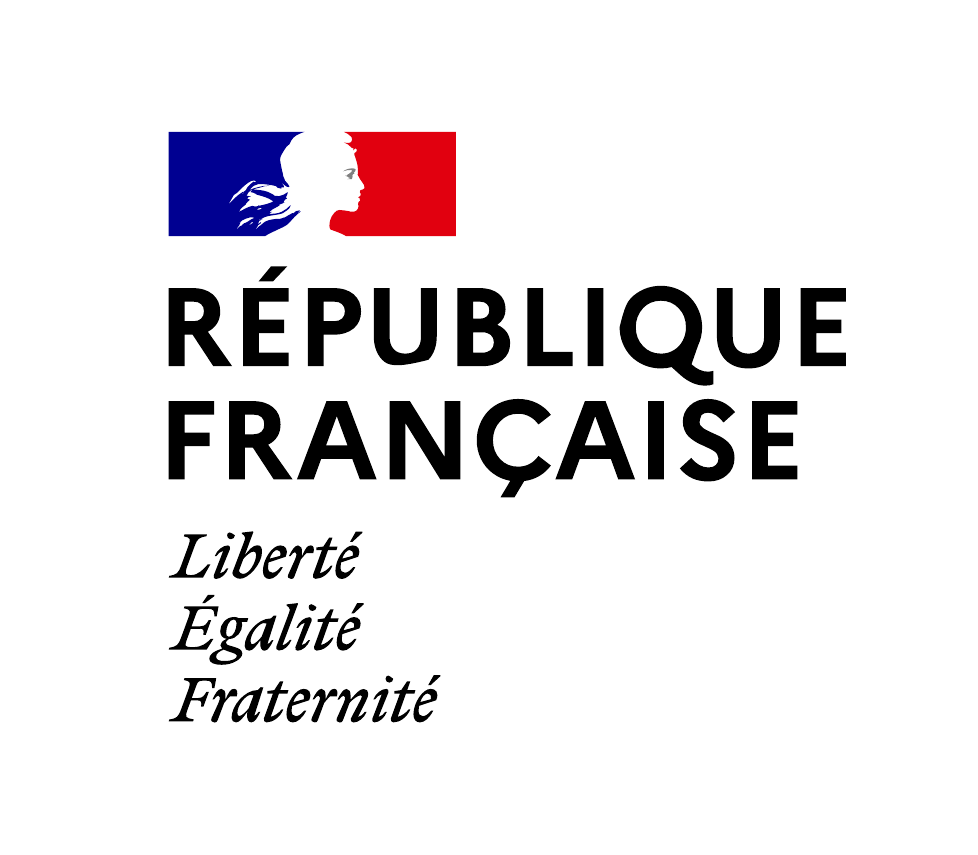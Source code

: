 





\definecolor{c000091}{RGB}{0,0,145}
\definecolor{ce1000f}{RGB}{225,0,15}
\definecolor{grey}{RGB}{128,128,128}


\def \globalscale {1.0}
\begin{tikzpicture}[y=.05cm, x=.05cm, yscale=\globalscale,xscale=\globalscale, every node/.append style={scale=\globalscale}, inner sep=0pt, outer sep=0pt]
  \path[fill=white] (0.0, 0.0) -- (224.896, 0.0) -- (224.896, -202.935) -- (0.0, -202.935) -- cycle;



  \path[fill=c000091] (56.753, -49.847).. controls (57.044, -49.556) and (57.335, -49.265) .. (57.6, -48.948).. controls (58.129, -48.339) and (58.658, -47.784) .. (59.267, -47.255).. controls (59.452, -47.096) and (59.637, -46.937) .. (59.822, -46.831).. controls (59.875, -46.778) and (59.875, -46.672) .. (59.928, -46.62).. controls (59.69, -46.725) and (59.531, -46.911) .. (59.267, -47.017).. controls (59.214, -47.017) and (59.161, -46.964) .. (59.214, -46.911).. controls (59.399, -46.778) and (59.584, -46.646) .. (59.743, -46.514) -- (59.717, -46.514).. controls (59.663, -46.514) and (59.663, -46.461) .. (59.663, -46.408).. controls (59.002, -46.302) and (58.526, -46.752) .. (58.076, -47.149).. controls (57.97, -47.202) and (57.864, -47.096) .. (57.838, -47.096).. controls (57.097, -47.334) and (56.541, -47.995) .. (55.801, -48.286) -- (55.801, -48.181).. controls (55.51, -48.286) and (55.218, -48.472) .. (54.901, -48.525).. controls (54.451, -48.63) and (54.054, -48.578) .. (53.657, -48.578).. controls (53.049, -48.63) and (52.44, -48.763) .. (51.832, -48.895).. controls (51.805, -48.895) and (51.805, -48.895) .. (51.779, -48.922).. controls (51.462, -49.001) and (51.144, -49.133) .. (50.853, -49.292) -- (50.747, -49.398).. controls (50.641, -49.504) and (50.535, -49.636) .. (50.403, -49.689).. controls (50.086, -49.847) and (49.847, -50.112) .. (49.583, -50.35).. controls (49.556, -50.377) and (49.53, -50.377) .. (49.504, -50.377).. controls (49.239, -50.641) and (48.974, -50.906) .. (48.71, -51.144).. controls (48.683, -51.17) and (48.604, -51.17) .. (48.551, -51.17).. controls (48.551, -51.144) and (48.578, -51.144) .. (48.578, -51.117).. controls (48.63, -51.038) and (48.657, -50.985) .. (48.71, -50.906) -- (48.868, -50.668).. controls (48.948, -50.562) and (49.001, -50.456) .. (49.08, -50.377).. controls (49.107, -50.35) and (49.107, -50.324) .. (49.08, -50.324).. controls (49.054, -50.297) and (49.027, -50.297) .. (49.001, -50.297).. controls (49.239, -50.059) and (49.556, -49.847) .. (49.847, -49.662).. controls (49.821, -49.662) and (49.768, -49.636) .. (49.795, -49.609).. controls (49.821, -49.556) and (49.847, -49.53) .. (49.874, -49.477).. controls (49.874, -49.451) and (49.874, -49.451) .. (49.9, -49.424).. controls (49.9, -49.398) and (49.874, -49.398) .. (49.874, -49.371) -- (49.636, -49.53).. controls (49.504, -49.636) and (49.424, -49.847) .. (49.239, -49.847) -- (49.16, -49.847).. controls (49.133, -49.847) and (49.107, -49.847) .. (49.107, -49.821) -- (49.107, -49.795).. controls (49.107, -49.768) and (49.133, -49.768) .. (49.133, -49.742).. controls (49.16, -49.689) and (49.16, -49.662) .. (49.186, -49.662).. controls (49.186, -49.636) and (49.212, -49.609) .. (49.212, -49.609).. controls (49.212, -49.583) and (49.239, -49.583) .. (49.239, -49.556).. controls (49.265, -49.53) and (49.292, -49.477) .. (49.292, -49.451).. controls (49.292, -49.424) and (49.318, -49.424) .. (49.318, -49.398).. controls (49.345, -49.371) and (49.345, -49.345) .. (49.371, -49.318).. controls (49.398, -49.265) and (49.371, -49.239) .. (49.345, -49.239).. controls (49.424, -49.107) and (49.556, -49.027) .. (49.689, -48.948) -- (49.662, -48.948).. controls (49.847, -48.842) and (50.059, -48.736) .. (50.244, -48.63) -- (50.324, -48.551).. controls (50.033, -48.657) and (49.795, -48.789) .. (49.53, -48.948).. controls (49.53, -48.948) and (49.477, -48.974) .. (49.451, -49.001).. controls (49.451, -49.001) and (49.398, -49.027) .. (49.318, -48.948) -- (49.318, -48.922).. controls (49.371, -48.816) and (49.53, -48.763) .. (49.609, -48.683).. controls (49.662, -48.683) and (49.715, -48.683) .. (49.715, -48.736).. controls (51.329, -47.493) and (53.525, -47.784) .. (55.377, -47.149).. controls (55.536, -47.043) and (55.668, -46.937) .. (55.827, -46.858).. controls (56.065, -46.752) and (56.277, -46.514) .. (56.568, -46.355).. controls (56.965, -46.064) and (57.256, -45.694) .. (57.415, -45.217).. controls (57.415, -45.164) and (57.362, -45.111) .. (57.362, -45.111).. controls (56.7, -45.799) and (55.959, -46.355) .. (55.166, -46.752).. controls (54.107, -47.307) and (52.97, -47.202) .. (51.858, -47.36).. controls (51.911, -47.255) and (52.017, -47.255) .. (52.096, -47.255).. controls (52.096, -47.096) and (52.202, -47.043) .. (52.308, -46.964) -- (52.467, -46.964).. controls (52.52, -46.964) and (52.52, -46.858) .. (52.573, -46.858).. controls (52.678, -46.858) and (52.837, -46.805) .. (52.784, -46.805).. controls (52.626, -46.593) and (52.335, -46.964) .. (52.096, -46.805).. controls (52.202, -46.699) and (52.149, -46.567) .. (52.255, -46.514) -- (52.467, -46.514).. controls (52.467, -46.408) and (52.573, -46.302) .. (52.573, -46.302).. controls (53.313, -45.852) and (54.028, -45.508) .. (54.716, -45.111).. controls (54.557, -45.111) and (54.478, -45.27) .. (54.319, -45.164).. controls (54.425, -45.164) and (54.319, -45.006) .. (54.425, -45.006).. controls (54.98, -44.847) and (55.43, -44.556) .. (55.986, -44.344).. controls (55.774, -44.344) and (55.642, -44.503) .. (55.43, -44.344).. controls (55.536, -44.291) and (55.589, -44.185) .. (55.721, -44.185) -- (55.721, -44.027).. controls (55.721, -43.974) and (55.774, -43.974) .. (55.827, -43.974).. controls (55.774, -43.974) and (55.721, -43.921) .. (55.721, -43.921).. controls (55.774, -43.815) and (55.933, -43.868) .. (56.012, -43.762).. controls (55.959, -43.762) and (55.853, -43.762) .. (55.853, -43.709).. controls (56.012, -43.498) and (56.25, -43.471) .. (56.515, -43.418).. controls (56.462, -43.312) and (56.303, -43.418) .. (56.303, -43.312).. controls (56.303, -43.259) and (56.356, -43.259) .. (56.409, -43.259) -- (56.303, -43.259).. controls (56.197, -43.206) and (56.25, -43.101) .. (56.25, -43.048).. controls (56.541, -42.704) and (56.541, -42.254) .. (56.7, -41.857).. controls (56.647, -41.857) and (56.594, -41.857) .. (56.594, -41.804).. controls (56.092, -42.36) and (55.298, -42.545) .. (54.557, -42.757) -- (54.213, -42.757).. controls (53.975, -42.862) and (53.605, -42.862) .. (53.367, -42.704).. controls (53.155, -42.598) and (53.075, -42.466) .. (52.864, -42.307).. controls (52.467, -42.069) and (52.07, -41.857) .. (51.62, -41.698).. controls (50.377, -41.301) and (49.08, -41.09) .. (47.784, -41.143).. controls (48.339, -40.852) and (48.948, -40.825) .. (49.53, -40.64).. controls (50.377, -40.402) and (51.17, -40.084) .. (52.07, -40.137).. controls (51.911, -40.084) and (51.726, -40.137) .. (51.567, -40.137).. controls (50.879, -40.084) and (50.165, -40.296) .. (49.424, -40.428).. controls (48.922, -40.534) and (48.472, -40.719) .. (47.969, -40.825).. controls (47.678, -40.931) and (47.519, -41.222) .. (47.175, -41.169) -- (47.175, -41.01).. controls (47.678, -40.402) and (48.286, -39.82) .. (49.08, -39.767).. controls (49.98, -39.608) and (50.827, -39.767) .. (51.726, -39.873).. controls (52.388, -39.926) and (52.97, -40.084) .. (53.631, -40.217).. controls (53.869, -40.217) and (53.922, -40.614) .. (54.134, -40.666).. controls (54.425, -40.772) and (54.742, -40.666) .. (55.033, -40.878).. controls (55.033, -40.772) and (54.98, -40.666) .. (55.033, -40.587).. controls (55.245, -40.375) and (55.483, -40.64) .. (55.695, -40.534).. controls (56.092, -40.296) and (55.351, -39.846) .. (55.139, -39.476).. controls (55.139, -39.423) and (55.192, -39.37) .. (55.192, -39.37).. controls (55.589, -39.714) and (55.88, -40.111) .. (56.383, -40.375).. controls (56.621, -40.481) and (57.229, -40.614) .. (57.123, -40.322).. controls (56.885, -39.767) and (56.383, -39.317) .. (55.959, -38.814) -- (55.959, -38.603).. controls (55.853, -38.603) and (55.853, -38.55) .. (55.801, -38.497) -- (55.801, -38.285).. controls (55.589, -38.179) and (55.642, -37.994) .. (55.562, -37.835).. controls (55.404, -37.597) and (55.51, -37.227) .. (55.404, -36.936).. controls (55.298, -36.645) and (55.245, -36.38) .. (55.192, -36.089).. controls (55.033, -35.242) and (54.848, -34.502) .. (54.742, -33.681).. controls (54.636, -32.729) and (55.298, -31.988) .. (55.748, -31.142).. controls (56.092, -30.533) and (56.489, -29.951) .. (57.15, -29.554).. controls (57.309, -28.945) and (57.706, -28.443) .. (58.102, -27.966).. controls (58.499, -27.49) and (59.161, -27.173) .. (59.637, -26.961).. controls (60.325, -26.643) and (60.96, -26.458) .. (60.96, -26.458) -- (26.458, -26.458) -- (26.458, -52.917) -- (50.985, -52.917).. controls (51.938, -52.229) and (52.89, -51.911) .. (54.213, -51.25).. controls (54.848, -50.985) and (56.277, -50.324) .. (56.753, -49.847)(49.08, -46.249).. controls (48.974, -46.249) and (48.789, -46.302) .. (48.842, -46.196).. controls (48.895, -45.958) and (49.239, -45.958) .. (49.451, -45.852).. controls (49.556, -45.799) and (49.689, -45.694) .. (49.795, -45.746).. controls (49.9, -45.905) and (50.033, -45.852) .. (50.139, -45.958).. controls (49.821, -46.249) and (49.424, -46.117) .. (49.08, -46.249)(41.407, -45.164).. controls (42.016, -44.212) and (42.492, -43.418) .. (42.968, -42.519).. controls (43.63, -42.175) and (44.159, -41.672) .. (44.662, -41.116).. controls (45.508, -40.217) and (46.408, -39.423) .. (47.466, -38.92).. controls (47.863, -38.761) and (48.366, -38.814) .. (48.763, -38.973).. controls (48.604, -39.185) and (48.366, -39.132) .. (48.154, -39.264).. controls (48.101, -39.264) and (48.048, -39.264) .. (47.995, -39.211).. controls (48.048, -39.158) and (48.048, -39.105) .. (48.048, -39.053).. controls (47.546, -39.608) and (46.858, -39.846) .. (46.461, -40.508).. controls (46.17, -41.01) and (45.958, -41.645) .. (45.323, -41.804).. controls (45.111, -41.857) and (45.376, -41.645) .. (45.27, -41.698).. controls (43.709, -42.651) and (42.624, -43.815) .. (41.407, -45.164)(45.561, -41.857).. controls (45.508, -41.963) and (45.455, -41.963) .. (45.403, -42.069).. controls (45.35, -42.175) and (45.297, -42.227) .. (45.191, -42.28).. controls (45.138, -42.28) and (45.085, -42.28) .. (45.085, -42.227).. controls (45.138, -42.016) and (45.297, -41.831) .. (45.482, -41.778).. controls (45.561, -41.751) and (45.561, -41.804) .. (45.561, -41.857)(47.89, -49.345).. controls (47.863, -49.398) and (47.81, -49.451) .. (47.757, -49.504).. controls (47.81, -49.504) and (47.863, -49.556) .. (47.81, -49.583).. controls (47.704, -49.689) and (47.572, -49.795) .. (47.44, -49.847) -- (47.36, -49.847).. controls (47.307, -49.9) and (47.228, -49.953) .. (47.175, -50.033).. controls (47.122, -50.086) and (46.831, -50.059) .. (46.911, -49.98).. controls (47.043, -49.874) and (47.149, -49.742) .. (47.281, -49.636).. controls (47.36, -49.583) and (47.44, -49.504) .. (47.493, -49.424).. controls (47.519, -49.371) and (47.546, -49.345) .. (47.599, -49.318).. controls (47.678, -49.265) and (47.943, -49.239) .. (47.89, -49.345)(46.99, -48.948).. controls (46.778, -49.08) and (46.593, -49.212) .. (46.408, -49.345).. controls (46.196, -49.477) and (45.958, -49.556) .. (45.746, -49.662).. controls (45.72, -49.636) and (45.694, -49.636) .. (45.667, -49.636).. controls (45.482, -49.742) and (45.323, -49.874) .. (45.164, -50.033) -- (45.085, -50.112) -- (45.006, -50.191) -- (44.9, -50.297).. controls (44.873, -50.324) and (44.873, -50.35) .. (44.82, -50.377).. controls (44.794, -50.403) and (44.715, -50.403) .. (44.715, -50.35).. controls (44.688, -50.377) and (44.662, -50.377) .. (44.635, -50.403).. controls (44.609, -50.43) and (44.582, -50.43) .. (44.556, -50.456) -- (44.503, -50.456).. controls (44.45, -50.509) and (44.371, -50.562) .. (44.318, -50.615).. controls (44.212, -50.721) and (44.106, -50.8) .. (44.027, -50.932) -- (44.027, -50.959) -- (44.0, -50.985).. controls (43.974, -51.038) and (43.947, -51.038) .. (43.947, -51.065).. controls (43.947, -51.065) and (43.921, -51.091) .. (43.894, -51.091) -- (43.868, -51.065).. controls (43.815, -51.012) and (43.815, -50.985) .. (43.788, -50.959) -- (43.788, -50.932).. controls (43.842, -50.879) and (43.894, -50.827) .. (43.947, -50.747).. controls (43.974, -50.721) and (43.974, -50.694) .. (44.0, -50.694).. controls (44.027, -50.668) and (44.053, -50.615) .. (44.08, -50.588).. controls (44.08, -50.562) and (44.106, -50.562) .. (44.106, -50.535).. controls (44.159, -50.456) and (44.212, -50.403) .. (44.265, -50.324) -- (44.291, -50.297).. controls (44.318, -50.271) and (44.344, -50.218) .. (44.371, -50.191) -- (44.423, -50.059).. controls (44.45, -50.006) and (44.45, -49.98) .. (44.477, -49.953) -- (44.477, -49.927).. controls (44.477, -49.9) and (44.477, -49.9) .. (44.503, -49.874).. controls (44.503, -49.847) and (44.503, -49.821) .. (44.529, -49.795) -- (44.529, -49.768).. controls (44.582, -49.662) and (44.662, -49.583) .. (44.741, -49.504) -- (44.715, -49.504).. controls (44.635, -49.556) and (44.582, -49.609) .. (44.529, -49.662).. controls (44.477, -49.715) and (44.371, -49.636) .. (44.45, -49.583).. controls (44.503, -49.556) and (44.529, -49.504) .. (44.556, -49.477).. controls (44.635, -49.398) and (44.715, -49.292) .. (44.82, -49.212).. controls (44.873, -49.16) and (44.926, -49.133) .. (44.979, -49.107) -- (45.006, -49.08).. controls (45.032, -49.027) and (45.085, -49.001) .. (45.111, -48.948).. controls (45.588, -48.498) and (46.408, -48.498) .. (47.017, -48.207).. controls (47.255, -48.101) and (47.572, -48.26) .. (47.81, -48.207).. controls (47.969, -48.207) and (48.101, -48.207) .. (48.26, -48.313).. controls (47.81, -48.392) and (47.413, -48.683) .. (46.99, -48.948)(48.022, -45.455).. controls (47.969, -45.403) and (48.181, -45.455) .. (48.233, -45.35) -- (47.837, -45.35).. controls (47.784, -45.35) and (47.784, -45.297) .. (47.784, -45.244).. controls (47.546, -45.297) and (47.228, -45.403) .. (46.99, -45.455).. controls (46.646, -45.561) and (46.328, -45.799) .. (45.932, -45.905).. controls (45.376, -46.117) and (44.926, -46.567) .. (44.344, -46.752).. controls (44.291, -46.752) and (44.291, -46.699) .. (44.291, -46.646).. controls (44.344, -46.487) and (44.529, -46.434) .. (44.635, -46.302).. controls (44.635, -46.249) and (44.635, -46.196) .. (44.582, -46.196).. controls (44.979, -45.641) and (45.535, -45.35) .. (46.038, -44.9) -- (46.038, -44.741).. controls (46.196, -44.529) and (46.434, -44.45) .. (46.54, -44.185).. controls (46.593, -44.027) and (46.805, -43.842) .. (47.043, -43.736).. controls (46.99, -43.683) and (46.884, -43.683) .. (46.884, -43.577).. controls (46.672, -43.577) and (46.487, -43.683) .. (46.276, -43.524).. controls (46.382, -43.445) and (46.487, -43.392) .. (46.593, -43.339).. controls (46.54, -43.339) and (46.514, -43.312) .. (46.487, -43.259).. controls (46.434, -43.154) and (46.593, -43.048) .. (46.725, -43.021).. controls (46.937, -42.968) and (47.175, -42.968) .. (47.334, -42.81).. controls (46.99, -42.757) and (46.593, -42.915) .. (46.223, -42.704).. controls (46.461, -42.042) and (46.884, -41.513) .. (47.466, -41.196).. controls (47.519, -41.196) and (47.625, -41.196) .. (47.625, -41.248).. controls (47.625, -41.487) and (47.466, -41.698) .. (47.228, -41.751).. controls (47.625, -41.857) and (48.022, -41.857) .. (48.419, -42.042).. controls (48.366, -42.148) and (48.26, -42.095) .. (48.207, -42.095).. controls (48.445, -42.254) and (48.763, -42.148) .. (49.001, -42.333).. controls (48.842, -42.492) and (48.71, -42.333) .. (48.551, -42.333).. controls (50.112, -42.783) and (51.752, -43.127) .. (53.049, -44.133).. controls (51.938, -44.688) and (50.8, -44.926) .. (49.609, -45.191).. controls (49.451, -45.191) and (49.371, -45.191) .. (49.212, -45.138).. controls (49.212, -45.191) and (49.212, -45.297) .. (49.16, -45.297).. controls (48.948, -45.297) and (48.816, -45.297) .. (48.657, -45.403).. controls (48.472, -45.561) and (48.181, -45.614) .. (48.022, -45.455);



  \path[fill=ce1000f] (99.351, -26.458) -- (70.935, -26.458).. controls (71.438, -26.723) and (71.728, -26.882) .. (71.914, -26.961).. controls (72.284, -27.146) and (72.628, -27.384) .. (72.866, -27.755).. controls (72.972, -27.913) and (73.104, -28.205) .. (73.025, -28.416).. controls (72.919, -28.654) and (72.866, -29.078) .. (72.628, -29.157).. controls (72.337, -29.316) and (71.94, -29.316) .. (71.57, -29.263).. controls (71.358, -29.263) and (71.173, -29.21) .. (70.961, -29.157).. controls (71.702, -29.448) and (72.416, -29.819) .. (72.919, -30.506).. controls (72.972, -30.612) and (73.157, -30.665) .. (73.369, -30.665).. controls (73.422, -30.665) and (73.422, -30.771) .. (73.422, -30.824).. controls (73.316, -30.93) and (73.21, -30.983) .. (73.263, -31.115) -- (73.422, -31.115).. controls (73.66, -31.009) and (73.633, -30.506) .. (73.978, -30.665).. controls (74.216, -30.824) and (74.322, -31.168) .. (74.189, -31.406).. controls (73.978, -31.618) and (73.792, -31.75) .. (73.581, -31.909).. controls (73.528, -32.015) and (73.528, -32.147) .. (73.581, -32.253).. controls (73.739, -32.464) and (73.792, -32.65) .. (73.819, -32.861).. controls (73.978, -33.205) and (74.03, -33.602) .. (74.163, -33.972).. controls (74.374, -34.713) and (74.56, -35.481) .. (74.507, -36.221).. controls (74.507, -36.618) and (74.295, -36.962) .. (74.454, -37.359).. controls (74.56, -37.756) and (74.798, -38.047) .. (75.009, -38.417).. controls (75.221, -38.709) and (75.406, -38.92) .. (75.565, -39.211).. controls (75.856, -39.714) and (76.412, -40.217) .. (76.174, -40.799).. controls (76.015, -41.143) and (75.486, -41.09) .. (75.115, -41.301).. controls (74.824, -41.54) and (75.062, -41.963) .. (75.221, -42.201).. controls (75.459, -42.651) and (74.93, -42.942) .. (74.56, -43.074).. controls (74.665, -43.233) and (74.851, -43.18) .. (74.903, -43.286).. controls (74.957, -43.524) and (75.195, -43.683) .. (75.062, -43.947).. controls (74.851, -44.238) and (74.269, -44.397) .. (74.56, -44.847).. controls (74.771, -45.191) and (74.639, -45.588) .. (74.507, -45.958).. controls (74.348, -46.355) and (74.004, -46.62) .. (73.607, -46.699).. controls (73.316, -46.805) and (72.946, -46.805) .. (72.655, -46.752).. controls (72.549, -46.699) and (72.443, -46.646) .. (72.364, -46.646).. controls (71.517, -46.54) and (70.67, -46.302) .. (69.823, -46.302).. controls (69.585, -46.355) and (69.321, -46.408) .. (69.136, -46.487).. controls (68.924, -46.646) and (68.712, -46.831) .. (68.527, -47.017).. controls (68.501, -47.069) and (68.448, -47.096) .. (68.421, -47.149).. controls (68.395, -47.175) and (68.368, -47.202) .. (68.368, -47.228) -- (68.315, -47.281).. controls (68.157, -47.466) and (68.051, -47.651) .. (67.918, -47.863).. controls (67.918, -47.89) and (67.892, -47.89) .. (67.892, -47.89).. controls (67.892, -47.916) and (67.866, -47.943) .. (67.839, -47.969).. controls (67.68, -48.26) and (67.548, -48.578) .. (67.469, -48.895).. controls (67.125, -50.033) and (67.284, -51.012) .. (67.522, -51.25).. controls (67.575, -51.303) and (69.162, -51.805) .. (70.273, -52.308).. controls (70.802, -52.546) and (71.147, -52.705) .. (71.464, -52.917) -- (99.377, -52.917) -- (99.377, -26.458) -- cycle;



  \path[fill=grey] (72.628, -36.142).. controls (72.84, -36.195) and (73.131, -36.195) .. (73.131, -36.301).. controls (73.025, -36.698) and (72.443, -36.803) .. (72.125, -37.2) -- (71.967, -37.2).. controls (71.808, -37.306) and (71.861, -37.544) .. (71.728, -37.544).. controls (71.57, -37.492) and (71.438, -37.544) .. (71.279, -37.597).. controls (71.49, -37.809) and (71.728, -37.941) .. (72.02, -37.888).. controls (72.073, -37.888) and (72.178, -37.994) .. (72.178, -38.1).. controls (72.178, -38.1) and (72.231, -38.1) .. (72.284, -38.047).. controls (72.337, -38.047) and (72.39, -38.047) .. (72.39, -38.1) -- (72.39, -38.312).. controls (72.231, -38.523) and (71.993, -38.417) .. (71.781, -38.47).. controls (72.178, -38.576) and (72.575, -38.576) .. (72.946, -38.47).. controls (73.237, -38.365) and (72.946, -37.862) .. (73.157, -37.624).. controls (73.052, -37.624) and (73.157, -37.465) .. (73.052, -37.465).. controls (73.157, -37.359) and (73.263, -37.227) .. (73.343, -37.174).. controls (73.448, -37.174) and (73.581, -37.121) .. (73.633, -37.015).. controls (73.633, -36.909) and (73.422, -36.856) .. (73.475, -36.777).. controls (73.766, -36.565) and (74.03, -36.274) .. (73.925, -35.983).. controls (73.872, -35.825) and (73.475, -35.825) .. (73.237, -35.719).. controls (72.152, -35.772) and (71.887, -35.93) .. (71.649, -35.983).. controls (71.305, -36.089) and (70.988, -36.274) .. (70.697, -36.486).. controls (71.041, -36.327) and (71.385, -36.274) .. (71.781, -36.195).. controls (72.073, -36.142) and (72.311, -36.089) .. (72.628, -36.142);



  \path[fill] (26.458, -85.99) -- (26.458, -66.146) -- (32.491, -66.146) .. controls (34.678, -66.146) and (36.389, -66.675) .. (37.624, -67.733) .. controls (38.876, -68.792) and (39.511, -70.238) .. (39.529, -72.073) .. controls (39.529, -73.254) and (39.255, -74.277) .. (38.709, -75.142) .. controls (38.162, -76.024) and (37.386, -76.712) .. (36.38, -77.205) -- (42.572, -85.99) -- (37.782, -85.99) -- (32.517, -77.973) -- (30.48, -77.973) -- (30.48, -85.99) -- cycle(30.48, -74.56) -- (32.729, -74.56) .. controls (33.576, -74.56) and (34.228, -74.339) .. (34.687, -73.898) .. controls (35.163, -73.457) and (35.401, -72.831) .. (35.401, -72.02) .. controls (35.401, -71.261) and (35.163, -70.661) .. (34.687, -70.22) .. controls (34.211, -69.779) and (33.558, -69.568) .. (32.729, -69.585) -- (30.48, -69.585) -- cycle(45.376, -85.99) -- (45.376, -66.146) -- (56.885, -66.146) -- (56.885, -69.585) -- (49.371, -69.585) -- (49.371, -74.163) -- (55.748, -74.163) -- (55.748, -77.602) -- (49.371, -77.602) -- (49.371, -82.55) -- (56.885, -82.55) -- (56.885, -85.99) -- cycle(49.265, -64.453) -- (52.44, -60.616) -- (56.568, -60.616) -- (52.917, -64.453) -- cycle(61.78, -85.99) -- (61.78, -66.146) -- (68.315, -66.146) .. controls (70.485, -66.146) and (72.187, -66.675) .. (73.422, -67.733) .. controls (74.674, -68.792) and (75.3, -70.238) .. (75.3, -72.073) .. controls (75.3, -73.907) and (74.674, -75.344) .. (73.422, -76.385) .. controls (72.169, -77.444) and (70.467, -77.973) .. (68.315, -77.973) -- (65.802, -77.973) -- (65.802, -85.99) -- cycle(65.802, -74.56) -- (68.474, -74.56) .. controls (69.338, -74.56) and (70.009, -74.33) .. (70.485, -73.872) .. controls (70.961, -73.431) and (71.199, -72.813) .. (71.199, -72.02) .. controls (71.199, -71.261) and (70.952, -70.661) .. (70.459, -70.22) .. controls (69.982, -69.779) and (69.321, -69.568) .. (68.474, -69.585) -- (65.802, -69.585) -- cycle(78.528, -78.237) -- (78.528, -66.146) -- (82.55, -66.146) -- (82.55, -78.555) .. controls (82.55, -79.878) and (82.903, -80.918) .. (83.608, -81.677) .. controls (84.314, -82.418) and (85.293, -82.788) .. (86.545, -82.788) .. controls (87.78, -82.788) and (88.75, -82.418) .. (89.456, -81.677) .. controls (90.161, -80.936) and (90.514, -79.895) .. (90.514, -78.555) -- (90.514, -66.146) -- (94.536, -66.146) -- (94.536, -78.237) .. controls (94.536, -80.848) and (93.821, -82.885) .. (92.392, -84.349) .. controls (84.049, -86.545) and (82.1, -85.813) .. (80.671, -84.349) .. controls (79.243, -82.868) and (78.528, -80.83) .. (78.528, -78.237) -- cycle(99.774, -85.99) -- (99.774, -66.146) -- (105.383, -66.146) .. controls (107.447, -66.146) and (109.061, -66.622) .. (110.225, -67.575) .. controls (111.407, -68.527) and (111.998, -69.85) .. (111.998, -71.543) .. controls (111.998, -73.184) and (111.301, -74.489) .. (109.908, -75.459) .. controls (110.949, -75.935) and (111.751, -76.57) .. (112.316, -77.364) .. controls (112.88, -78.176) and (113.162, -79.102) .. (113.162, -80.142) .. controls (113.162, -81.959) and (112.501, -83.388) .. (111.178, -84.428) .. controls (109.873, -85.469) and (108.082, -85.99) .. (105.807, -85.99) -- cycle(103.77, -82.55) -- (106.045, -82.55) .. controls (106.98, -82.55) and (107.712, -82.321) .. (108.241, -81.862) .. controls (108.77, -81.386) and (109.035, -80.742) .. (109.035, -79.931) .. controls (109.035, -79.119) and (108.77, -78.484) .. (108.241, -78.026) .. controls (107.712, -77.585) and (106.98, -77.364) .. (106.045, -77.364) -- (103.77, -77.364) -- cycle(103.77, -73.925) -- (105.463, -73.925) .. controls (106.221, -73.925) and (106.812, -73.731) .. (107.236, -73.343) .. controls (107.659, -72.972) and (107.871, -72.434) .. (107.871, -71.728) .. controls (107.871, -71.058) and (107.659, -70.538) .. (107.236, -70.168) .. controls (106.83, -69.779) and (106.239, -69.585) .. (105.463, -69.585) -- (103.77, -69.585) -- cycle(117.528, -85.99) -- (117.528, -66.146) -- (121.523, -66.146) -- (121.523, -82.338) -- (129.037, -82.338) -- (129.037, -85.99) -- cycle(132.847, -85.99) -- (132.847, -66.146) -- (136.843, -66.146) -- (136.843, -85.99) -- cycle(141.737, -80.116) .. controls (141.226, -78.828) and (140.97, -77.479) .. (140.97, -76.068) .. controls (142.249, -70.758) and (142.954, -69.638) .. (143.854, -68.686) .. controls (144.771, -67.733) and (145.882, -66.975) .. (147.188, -66.41) .. controls (148.511, -65.846) and (149.931, -65.564) .. (151.447, -65.564) .. controls (152.964, -65.564) and (154.384, -65.846) .. (155.707, -66.41) .. controls (157.03, -66.975) and (158.142, -67.733) .. (159.041, -68.686) .. controls (159.941, -69.638) and (160.646, -70.758) .. (161.158, -72.046) .. controls (161.669, -73.316) and (161.925, -74.657) .. (161.925, -76.068) .. controls (161.925, -77.726) and (161.581, -79.278) .. (160.893, -80.724) -- (159.226, -85.487) .. controls (160.62, -86.757) and (161.996, -87.383) .. (163.354, -87.365) .. controls (163.918, -87.365) and (164.394, -87.295) .. (164.782, -87.154) -- (164.782, -90.567) .. controls (164.165, -90.814) and (163.468, -90.928) .. (162.692, -90.911) .. controls (160.558, -90.911) and (158.503, -90.046) .. (156.528, -88.318) -- (154.173, -86.201) .. controls (153.308, -86.431) and (152.4, -86.545) .. (151.447, -86.545) .. controls (149.931, -86.545) and (148.511, -86.263) .. (147.188, -85.698) .. controls (145.882, -85.134) and (144.771, -84.384) .. (143.854, -83.45) .. controls (142.954, -82.497) and (142.249, -81.386) .. (141.737, -80.116) -- cycle(146.897, -71.279) .. controls (145.697, -72.566) and (145.089, -74.163) .. (145.071, -76.068) .. controls (145.071, -77.973) and (145.68, -79.569) .. (146.897, -80.857) .. controls (148.096, -82.144) and (149.622, -82.788) .. (151.474, -82.788) .. controls (152.691, -82.788) and (153.776, -82.497) .. (154.728, -81.915) .. controls (155.698, -81.333) and (156.457, -80.522) .. (157.004, -79.481) .. controls (157.551, -78.458) and (157.824, -77.32) .. (157.824, -76.068) .. controls (157.824, -74.163) and (157.215, -72.566) .. (155.998, -71.279) .. controls (154.799, -69.991) and (153.282, -69.347) .. (151.447, -69.347) .. controls (149.595, -69.347) and (148.07, -69.991) .. (146.87, -71.279) -- cycle(165.682, -78.237) -- (165.682, -66.146) -- (169.704, -66.146) -- (169.704, -78.555) .. controls (169.704, -79.878) and (170.056, -80.918) .. (170.762, -81.677) .. controls (171.468, -82.418) and (172.447, -82.788) .. (173.699, -82.788) .. controls (174.934, -82.788) and (175.904, -82.418) .. (176.609, -81.677) .. controls (177.315, -80.936) and (177.668, -79.895) .. (177.668, -78.555) -- (177.668, -66.146) -- (181.689, -66.146) -- (181.689, -78.237) .. controls (181.689, -80.848) and (180.975, -82.885) .. (179.546, -84.349) .. controls (178.118, -85.831) and (176.16, -86.563) .. (173.673, -86.545) .. controls (171.203, -86.545) and (169.254, -85.813) .. (167.825, -84.349) .. controls (166.397, -82.868) and (165.682, -80.83) .. (165.682, -78.237) -- cycle(186.928, -85.99) -- (186.928, -66.146) -- (198.438, -66.146) -- (198.438, -69.585) -- (190.923, -69.585) -- (190.923, -74.163) -- (197.3, -74.163) -- (197.3, -77.602) -- (190.923, -77.602) -- (190.923, -82.55) -- (198.438, -82.55) -- (198.438, -85.99) -- cycle(26.458, -114.697) -- (26.458, -94.853) -- (37.968, -94.853) -- (37.968, -98.293) -- (30.48, -98.293) -- (30.48, -102.87) -- (36.856, -102.87) -- (36.856, -106.31) -- (30.48, -106.31) -- (30.48, -114.697) -- cycle(41.778, -114.697) -- (41.778, -94.853) -- (47.81, -94.853) .. controls (49.98, -94.853) and (51.7, -95.382) .. (52.97, -96.441) .. controls (54.222, -97.499) and (54.848, -98.945) .. (54.848, -100.78) .. controls (54.848, -101.962) and (54.575, -102.993) .. (54.028, -103.875) .. controls (53.481, -104.757) and (52.705, -105.436) .. (51.7, -105.913) -- (57.891, -114.697) -- (53.102, -114.697) -- (47.837, -106.68) -- (45.799, -106.68) -- (45.799, -114.697) -- cycle(45.799, -103.267) -- (48.048, -103.267) .. controls (48.895, -103.267) and (49.556, -103.046) .. (50.033, -102.605) .. controls (50.509, -102.164) and (50.738, -101.538) .. (50.721, -100.727) .. controls (50.721, -99.968) and (50.491, -99.369) .. (50.033, -98.928) .. controls (49.574, -98.487) and (48.913, -98.275) .. (48.048, -98.293) -- (45.799, -98.293) -- cycle(59.029, -114.697) -- (66.516, -94.853) -- (71.755, -94.853) -- (79.243, -114.697) -- (74.983, -114.697) -- (73.078, -109.537) -- (65.167, -109.537) -- (63.288, -114.697) -- cycle(66.41, -106.098) -- (71.861, -106.098) -- (69.136, -98.663) -- cycle(82.576, -114.697) -- (82.576, -94.853) -- (87.709, -94.853) -- (96.546, -109.061) -- (96.546, -94.853) -- (100.542, -94.853) -- (100.542, -114.697) -- (95.409, -114.697) -- (86.572, -100.436) -- (86.572, -114.697) -- cycle(104.696, -104.775) .. controls (104.696, -103.364) and (104.951, -102.023) .. (105.463, -100.753) .. controls (105.974, -99.466) and (106.68, -98.346) .. (107.58, -97.393) .. controls (108.497, -96.441) and (109.608, -95.691) .. (110.913, -95.144) .. controls (112.236, -94.58) and (113.665, -94.297) .. (115.2, -94.297) .. controls (116.946, -94.297) and (118.533, -94.65) .. (119.962, -95.356) .. controls (121.409, -96.079) and (122.59, -97.067) .. (123.507, -98.319) -- (120.359, -100.78) .. controls (119.777, -99.951) and (119.045, -99.289) .. (118.163, -98.795) .. controls (117.281, -98.302) and (116.293, -98.055) .. (115.2, -98.055) .. controls (113.347, -98.055) and (111.822, -98.698) .. (110.622, -99.986) .. controls (109.423, -101.274) and (108.814, -102.87) .. (108.797, -104.775) .. controls (108.797, -106.68) and (109.405, -108.285) .. (110.622, -109.59) .. controls (111.822, -110.878) and (113.347, -111.513) .. (115.2, -111.495) .. controls (116.293, -111.495) and (117.281, -111.257) .. (118.163, -110.781) .. controls (119.045, -110.287) and (119.777, -109.617) .. (120.359, -108.77) -- (123.507, -111.204) .. controls (122.731, -112.28) and (121.761, -113.162) .. (120.597, -113.85) .. controls (119.433, -114.538) and (118.145, -114.97) .. (116.734, -115.147) -- (114.273, -119.274) -- (110.728, -119.274) -- (113.215, -115.094) .. controls (111.54, -114.794) and (110.049, -114.15) .. (108.744, -113.162) .. controls (107.439, -112.174) and (106.433, -110.949) .. (105.728, -109.485) .. controls (105.022, -108.021) and (104.678, -106.451) .. (104.696, -104.775) -- cycle(124.672, -114.697) -- (132.159, -94.853) -- (137.398, -94.853) -- (144.886, -114.697) -- (140.626, -114.697) -- (138.748, -109.537) -- (130.837, -109.537) -- (128.931, -114.697) -- cycle(132.08, -106.098) -- (137.504, -106.098) -- (134.779, -98.663) -- cycle(148.22, -114.697) -- (148.22, -94.853) -- (152.241, -94.853) -- (152.241, -114.697) -- cycle(156.263, -111.945) -- (159.173, -109.273) .. controls (159.773, -110.049) and (160.443, -110.649) .. (161.184, -111.072) .. controls (161.943, -111.495) and (162.728, -111.707) .. (163.539, -111.707) .. controls (164.333, -111.707) and (164.95, -111.504) .. (165.391, -111.099) .. controls (165.85, -110.693) and (166.079, -110.128) .. (166.079, -109.405) .. controls (166.079, -108.982) and (165.956, -108.594) .. (165.708, -108.241) .. controls (165.444, -107.888) and (165.1, -107.597) .. (164.677, -107.368) .. controls (164.253, -107.121) and (163.768, -106.874) .. (163.221, -106.627) .. controls (162.675, -106.362) and (162.119, -106.107) .. (161.555, -105.86) .. controls (160.99, -105.613) and (160.443, -105.313) .. (159.914, -104.96) .. controls (159.367, -104.607) and (158.882, -104.219) .. (158.459, -103.796) .. controls (158.036, -103.373) and (157.692, -102.835) .. (157.427, -102.182) .. controls (157.162, -101.529) and (157.03, -100.815) .. (157.03, -100.039) .. controls (157.03, -98.434) and (157.63, -97.076) .. (158.829, -95.964) .. controls (160.029, -94.853) and (161.546, -94.297) .. (163.38, -94.297) .. controls (166.132, -94.297) and (168.434, -95.409) .. (170.286, -97.631) -- (167.349, -100.277) .. controls (166.079, -98.619) and (164.765, -97.79) .. (163.407, -97.79) .. controls (162.736, -97.79) and (162.181, -97.993) .. (161.74, -98.398) .. controls (161.105, -100.251) and (161.211, -100.595) .. (161.422, -100.912) .. controls (161.634, -101.212) and (161.907, -101.485) .. (162.243, -101.732) .. controls (162.595, -101.962) and (163.001, -102.191) .. (163.46, -102.42) -- (164.862, -103.082) .. controls (165.373, -103.311) and (165.876, -103.54) .. (166.37, -103.77) .. controls (166.881, -104.016) and (167.358, -104.316) .. (167.799, -104.669) .. controls (168.257, -105.004) and (168.663, -105.392) .. (169.016, -105.833) .. controls (169.369, -106.257) and (169.642, -106.759) .. (169.836, -107.341) .. controls (170.048, -107.941) and (170.154, -108.603) .. (170.154, -109.326) .. controls (170.118, -111.125) and (169.474, -112.563) .. (168.222, -113.638) .. controls (166.987, -114.715) and (165.444, -115.252) .. (163.592, -115.252) .. controls (161.969, -115.252) and (160.567, -114.979) .. (159.385, -114.432) .. controls (158.203, -113.868) and (157.162, -113.039) .. (156.263, -111.945) -- cycle(174.625, -114.697) -- (174.625, -94.853) -- (186.134, -94.853) -- (186.134, -98.293) -- (178.647, -98.293) -- (178.647, -102.87) -- (185.023, -102.87) -- (185.023, -106.31) -- (178.647, -106.31) -- (178.647, -111.257) -- (186.134, -111.257) -- (186.134, -114.697) -- cycle;



  \path[fill] (92.181, -169.095).. controls (92.763, -169.095) and (93.266, -169.545) .. (93.001, -170.577) -- (90.329, -171.291).. controls (90.752, -170.021) and (91.546, -169.095) .. (92.181, -169.095)(93.662, -173.434) -- (93.133, -173.434).. controls (92.472, -174.228) and (91.731, -174.863) .. (91.017, -174.863).. controls (90.276, -174.863) and (89.905, -174.413) .. (89.905, -173.434).. controls (89.905, -173.037) and (89.958, -172.614) .. (90.038, -172.244) -- (94.377, -170.815).. controls (95.224, -168.804) and (94.192, -167.931) .. (93.001, -167.931).. controls (90.937, -167.931) and (88.609, -171.529) .. (88.609, -174.36).. controls (88.609, -175.71) and (89.244, -176.451) .. (90.249, -176.451).. controls (91.44, -176.451) and (92.657, -175.313) .. (93.662, -173.434)(92.975, -166.978) -- (95.435, -164.73) -- (95.435, -164.412) -- (93.795, -164.412) -- (92.34, -167.005) -- (92.975, -167.005) -- cycle(83.741, -169.148) -- (85.169, -169.148) -- (82.894, -175.392).. controls (82.682, -175.922) and (82.973, -176.451) .. (83.529, -176.451).. controls (85.143, -176.451) and (87.074, -175.075) .. (87.815, -173.117) -- (87.418, -173.117).. controls (86.836, -173.937) and (85.566, -174.837) .. (84.614, -175.022) -- (86.704, -169.148) -- (88.847, -169.148) -- (89.112, -168.249) -- (87.022, -168.249) -- (87.815, -166.0) -- (86.995, -166.0) -- (85.513, -168.249) -- (83.741, -168.487) -- cycle(82.259, -168.831).. controls (82.444, -168.249) and (82.047, -167.931) .. (81.756, -167.931).. controls (80.513, -167.931) and (79.005, -169.069) .. (78.422, -170.63) -- (78.819, -170.63).. controls (79.216, -170.048) and (79.904, -169.413) .. (80.566, -169.307) -- (78.158, -175.551).. controls (77.946, -176.133) and (78.37, -176.451) .. (78.687, -176.451).. controls (79.878, -176.451) and (81.28, -175.313) .. (81.862, -173.752) -- (81.465, -173.752).. controls (81.068, -174.334) and (80.38, -174.969) .. (79.719, -175.075) -- cycle(82.497, -166.344).. controls (83.026, -166.344) and (83.476, -165.894) .. (83.476, -165.365).. controls (82.233, -164.386) and (81.994, -164.492) .. (81.809, -164.677).. controls (81.624, -164.862) and (81.518, -165.1) .. (81.518, -165.365).. controls (81.518, -165.92) and (81.942, -166.344) .. (82.497, -166.344)(70.882, -169.677).. controls (71.252, -169.677) and (71.464, -170.259) .. (70.882, -171.556) -- (69.189, -175.313).. controls (68.871, -176.027) and (69.215, -176.477) .. (69.903, -176.477).. controls (70.326, -176.477) and (70.511, -176.371) .. (70.697, -175.922) -- (72.364, -171.529).. controls (73.131, -170.577) and (74.56, -169.571) .. (75.195, -169.571).. controls (75.644, -169.571) and (75.591, -169.942) .. (75.3, -170.524) -- (72.734, -175.419).. controls (72.496, -175.895) and (72.813, -176.477) .. (73.369, -176.477).. controls (74.612, -176.477) and (76.121, -175.339) .. (76.703, -173.778) -- (76.253, -173.778).. controls (75.856, -174.36) and (75.168, -174.995) .. (74.507, -175.101) -- (76.703, -170.656).. controls (76.994, -170.101) and (77.126, -169.571) .. (77.126, -169.148).. controls (77.126, -168.434) and (76.729, -167.958) .. (75.962, -167.958).. controls (74.877, -167.958) and (73.951, -169.175) .. (72.628, -170.683) -- (72.628, -169.518).. controls (72.628, -168.698) and (72.364, -167.958) .. (71.623, -167.958).. controls (70.75, -167.958) and (69.956, -169.333) .. (69.321, -170.656) -- (69.718, -170.656).. controls (70.168, -170.021) and (70.564, -169.677) .. (70.882, -169.677)(69.162, -169.836).. controls (69.453, -168.804) and (69.294, -167.931) .. (68.527, -167.931).. controls (67.548, -167.931) and (67.231, -168.593) .. (66.278, -170.656) -- (66.278, -169.492).. controls (66.278, -168.672) and (66.013, -167.931) .. (65.273, -167.931).. controls (64.4, -167.931) and (63.606, -169.307) .. (62.971, -170.63) -- (63.368, -170.63).. controls (63.791, -170.021) and (64.188, -169.651) .. (64.505, -169.651).. controls (64.876, -169.651) and (65.088, -170.233) .. (64.505, -171.529) -- (62.812, -175.286).. controls (62.495, -176.001) and (62.839, -176.451) .. (63.526, -176.451).. controls (63.95, -176.451) and (64.135, -176.345) .. (64.32, -175.895) -- (65.934, -171.503).. controls (66.41, -170.921) and (66.834, -170.418) .. (67.363, -169.863) -- (69.162, -169.863) -- cycle(59.928, -169.095).. controls (60.51, -169.095) and (61.013, -169.545) .. (60.748, -170.577) -- (58.076, -171.291).. controls (58.526, -170.021) and (59.293, -169.095) .. (59.928, -169.095)(61.41, -173.434) -- (60.881, -173.434).. controls (60.219, -174.228) and (59.478, -174.863) .. (58.764, -174.863).. controls (58.023, -174.863) and (57.653, -174.413) .. (57.653, -173.434).. controls (57.653, -173.037) and (57.706, -172.614) .. (57.785, -172.244) -- (62.124, -170.815).. controls (62.971, -168.804) and (61.965, -167.931) .. (60.748, -167.931).. controls (58.685, -167.931) and (56.356, -171.529) .. (56.356, -174.36).. controls (56.356, -175.71) and (56.991, -176.451) .. (57.997, -176.451).. controls (59.187, -176.451) and (60.404, -175.313) .. (61.41, -173.434)(51.488, -169.148) -- (52.917, -169.148) -- (50.641, -175.392).. controls (50.43, -175.922) and (50.721, -176.451) .. (51.276, -176.451).. controls (52.89, -176.451) and (54.848, -175.075) .. (55.562, -173.117) -- (55.166, -173.117).. controls (54.584, -173.937) and (53.313, -174.837) .. (52.361, -175.022) -- (54.451, -169.148) -- (56.594, -169.148) -- (56.859, -168.249) -- (54.769, -168.249) -- (55.562, -166.0) -- (54.742, -166.0) -- (53.261, -168.249) -- (51.488, -168.487) -- cycle(43.894, -174.017).. controls (43.894, -172.085) and (46.038, -169.466) .. (47.255, -169.466).. controls (47.519, -169.466) and (47.784, -169.492) .. (47.995, -169.571) -- (46.752, -172.905).. controls (46.038, -173.778) and (44.926, -174.837) .. (44.397, -174.837).. controls (44.08, -174.837) and (43.894, -174.599) .. (43.894, -174.017)(50.483, -167.561) -- (49.821, -167.508) -- (49.08, -168.249) -- (48.948, -168.249).. controls (45.799, -168.249) and (42.413, -172.164) .. (42.413, -175.26).. controls (42.413, -175.974) and (42.81, -176.451) .. (43.577, -176.451).. controls (44.503, -176.451) and (45.403, -175.128) .. (46.434, -173.725) -- (46.382, -174.228).. controls (46.249, -175.657) and (46.699, -176.451) .. (47.44, -176.451).. controls (48.313, -176.451) and (49.107, -175.075) .. (49.715, -173.752) -- (49.318, -173.752).. controls (48.895, -174.36) and (48.498, -174.731) .. (48.181, -174.731) -- cycle(43.736, -169.836).. controls (44.027, -168.804) and (43.868, -167.931) .. (43.101, -167.931).. controls (42.122, -167.931) and (41.804, -168.593) .. (40.852, -170.656) -- (40.852, -169.492).. controls (40.852, -168.672) and (40.587, -167.931) .. (39.82, -167.931).. controls (38.947, -167.931) and (38.153, -169.307) .. (37.544, -170.63) -- (37.941, -170.63).. controls (38.365, -170.021) and (38.761, -169.651) .. (39.079, -169.651).. controls (39.449, -169.651) and (39.661, -170.233) .. (39.079, -171.529) -- (37.359, -175.313).. controls (37.042, -176.027) and (37.386, -176.477) .. (38.074, -176.477).. controls (38.497, -176.477) and (38.682, -176.371) .. (38.867, -175.922) -- (40.534, -171.503).. controls (41.01, -170.921) and (41.434, -170.418) .. (41.963, -169.863) -- (43.736, -169.863) -- cycle(32.65, -176.16) -- (32.808, -175.683).. controls (30.718, -175.286) and (30.453, -175.286) .. (31.3, -173.011) -- (32.094, -170.868) -- (33.761, -170.868).. controls (34.793, -170.868) and (34.819, -171.318) .. (34.66, -172.455) -- (35.269, -172.455) -- (36.645, -168.672) -- (36.036, -168.672).. controls (35.507, -169.571) and (35.11, -170.259) .. (33.972, -170.259) -- (32.306, -170.259) -- (33.443, -167.164).. controls (33.84, -166.053) and (34.025, -165.841) .. (35.454, -165.841) -- (35.825, -165.841).. controls (37.28, -165.841) and (37.465, -166.238) .. (37.465, -167.772) -- (38.047, -167.772) -- (38.523, -165.206) -- (30.453, -165.206) -- (30.295, -165.682).. controls (31.962, -166.026) and (32.12, -166.185) .. (31.353, -168.354) -- (29.633, -173.037).. controls (28.84, -175.181) and (28.522, -175.366) .. (26.591, -175.71) -- (26.458, -176.186) -- (32.65, -176.186) -- cycle(72.681, -150.865).. controls (73.263, -150.865) and (73.766, -151.315) .. (73.501, -152.347) -- (70.829, -153.061).. controls (71.252, -151.792) and (72.046, -150.865) .. (72.681, -150.865)(74.163, -155.205) -- (73.633, -155.205).. controls (72.972, -155.998) and (72.231, -156.633) .. (71.517, -156.633).. controls (70.776, -156.633) and (70.406, -156.184) .. (70.406, -155.205).. controls (70.406, -154.808) and (70.459, -154.384) .. (70.538, -154.014) -- (74.877, -152.585).. controls (75.724, -150.574) and (74.692, -149.701) .. (73.501, -149.701).. controls (71.438, -149.701) and (69.109, -153.3) .. (69.109, -156.131).. controls (69.109, -157.48) and (69.744, -158.221) .. (70.75, -158.221).. controls (71.94, -158.247) and (73.157, -157.083) .. (74.163, -155.205)(73.475, -148.749) -- (75.935, -146.5) -- (75.935, -146.182) -- (74.295, -146.182) -- (72.84, -148.775) -- (73.475, -148.775) -- cycle(64.241, -150.918) -- (65.67, -150.918) -- (63.394, -157.162).. controls (63.182, -157.692) and (63.474, -158.221) .. (64.029, -158.221).. controls (65.643, -158.221) and (67.575, -156.845) .. (68.315, -154.887) -- (67.918, -154.887).. controls (67.337, -155.707) and (66.067, -156.607) .. (65.114, -156.792) -- (67.204, -150.918) -- (69.347, -150.918) -- (69.612, -150.019) -- (67.522, -150.019) -- (68.315, -147.77) -- (67.495, -147.77) -- (66.013, -150.019) -- (64.241, -150.283) -- cycle(62.759, -150.627).. controls (62.944, -150.045) and (62.547, -149.728) .. (62.23, -149.728).. controls (60.986, -149.728) and (59.478, -150.865) .. (58.896, -152.427) -- (59.293, -152.427).. controls (59.69, -151.844) and (60.378, -151.209) .. (61.039, -151.103) -- (58.632, -157.348).. controls (58.42, -157.93) and (58.843, -158.247) .. (59.161, -158.247).. controls (60.352, -158.247) and (61.754, -157.11) .. (62.336, -155.548) -- (61.939, -155.548).. controls (61.542, -156.131) and (60.854, -156.766) .. (60.193, -156.871) -- cycle(62.997, -148.14).. controls (63.526, -148.14) and (63.976, -147.69) .. (63.976, -147.161).. controls (62.653, -146.182) and (62.336, -146.368) .. (62.151, -146.659).. controls (61.965, -146.95) and (61.965, -147.346) .. (62.151, -147.664).. controls (62.336, -147.955) and (62.653, -148.167) .. (62.997, -148.14)(55.324, -156.871) -- (59.293, -146.341) -- (59.161, -146.156) -- (56.409, -146.473) -- (56.409, -146.791) -- (56.938, -147.188).. controls (57.415, -147.558) and (57.256, -147.902) .. (56.833, -149.093) -- (53.816, -157.136).. controls (53.552, -157.612) and (53.896, -158.194) .. (54.451, -158.194).. controls (55.695, -158.194) and (57.044, -157.057) .. (57.626, -155.496) -- (57.229, -155.496).. controls (56.806, -156.104) and (55.959, -156.739) .. (55.324, -156.871)(47.228, -155.787).. controls (47.228, -153.855) and (49.371, -151.236) .. (50.588, -151.236).. controls (50.853, -151.236) and (51.091, -151.262) .. (51.329, -151.342) -- (50.059, -154.675).. controls (49.345, -155.548) and (48.233, -156.607) .. (47.704, -156.607).. controls (47.413, -156.633) and (47.228, -156.369) .. (47.228, -155.787)(53.816, -149.357) -- (53.155, -149.304) -- (52.414, -150.045) -- (52.282, -150.045).. controls (49.133, -150.045) and (45.746, -153.961) .. (45.746, -157.057).. controls (45.746, -157.771) and (46.143, -158.247) .. (46.911, -158.247).. controls (47.837, -158.247) and (48.736, -156.924) .. (49.768, -155.522) -- (49.715, -156.025).. controls (49.583, -157.453) and (50.033, -158.247) .. (50.773, -158.247).. controls (51.647, -158.247) and (52.44, -156.871) .. (53.049, -155.548) -- (52.652, -155.548).. controls (52.229, -156.157) and (51.832, -156.528) .. (51.514, -156.528) -- cycle(38.497, -159.755).. controls (38.497, -158.935) and (39.291, -158.406) .. (40.428, -157.956).. controls (40.799, -158.142) and (41.381, -158.353) .. (42.122, -158.591).. controls (43.312, -158.988) and (43.762, -159.147) .. (43.762, -159.491).. controls (43.762, -160.258) and (42.677, -160.84) .. (40.693, -160.84).. controls (39.211, -160.867) and (38.497, -160.549) .. (38.497, -159.755)(41.751, -154.702).. controls (41.222, -154.702) and (41.037, -154.252) .. (41.037, -153.749).. controls (41.037, -152.188) and (41.778, -150.31) .. (42.968, -150.31).. controls (43.498, -150.31) and (43.683, -150.76) .. (43.683, -151.262).. controls (43.683, -152.797) and (42.915, -154.702) .. (41.751, -154.702)(45.138, -158.988).. controls (45.138, -157.983) and (44.238, -157.612) .. (42.783, -157.189).. controls (41.54, -156.819) and (40.958, -156.713) .. (40.958, -156.289).. controls (40.958, -155.972) and (41.222, -155.575) .. (41.751, -155.284).. controls (43.815, -155.178) and (45.111, -153.326) .. (45.111, -151.686).. controls (45.111, -151.395) and (45.059, -151.13) .. (44.979, -150.892) -- (46.382, -150.892) -- (46.646, -149.992) -- (44.265, -149.992).. controls (43.947, -149.781) and (43.55, -149.675) .. (43.101, -149.675).. controls (40.931, -149.675) and (39.529, -151.58) .. (39.529, -153.273).. controls (39.529, -154.358) and (40.164, -155.099) .. (41.169, -155.231).. controls (40.164, -155.707) and (39.582, -156.21) .. (39.582, -156.845).. controls (39.582, -157.215) and (39.714, -157.48) .. (40.032, -157.718).. controls (37.703, -158.406) and (36.751, -159.279) .. (36.751, -160.285).. controls (36.751, -161.369) and (38.179, -161.819) .. (39.873, -161.819).. controls (42.73, -161.846) and (45.138, -160.285) .. (45.138, -158.988)(34.343, -152.638).. controls (35.375, -152.638) and (35.401, -153.088) .. (35.242, -154.226) -- (35.851, -154.226) -- (37.227, -150.442) -- (36.618, -150.442).. controls (36.089, -151.342) and (35.692, -152.03) .. (34.555, -152.03) -- (32.253, -152.03) -- (33.39, -148.934).. controls (33.787, -147.823) and (33.999, -147.611) .. (35.401, -147.611) -- (36.407, -147.611).. controls (37.862, -147.611) and (38.047, -148.008) .. (38.047, -149.542) -- (38.629, -149.542) -- (39.105, -146.976) -- (30.453, -146.976) -- (30.295, -147.452).. controls (31.962, -147.796) and (32.12, -147.955) .. (31.353, -150.125) -- (29.633, -154.808).. controls (28.84, -156.951) and (28.522, -157.136) .. (26.591, -157.48) -- (26.458, -157.956) -- (36.089, -157.956) -- (37.809, -155.231) -- (37.148, -155.231).. controls (36.036, -156.342) and (34.898, -157.321) .. (32.755, -157.321).. controls (30.189, -157.321) and (30.427, -157.189) .. (31.274, -154.808) -- (32.068, -152.665) -- (34.343, -152.665) -- cycle(35.587, -146.182) -- (38.047, -144.383) -- (38.047, -144.066) -- (36.407, -144.066) -- (34.952, -146.182) -- cycle(72.364, -132.662).. controls (72.946, -132.662) and (73.448, -133.112) .. (73.184, -134.144) -- (70.511, -134.858).. controls (70.935, -133.562) and (71.728, -132.662) .. (72.364, -132.662)(73.845, -137.001) -- (73.316, -137.001).. controls (72.655, -137.795) and (71.914, -138.43) .. (71.199, -138.43).. controls (70.459, -138.43) and (70.088, -137.98) .. (70.088, -137.001).. controls (70.088, -136.604) and (70.141, -136.181) .. (70.22, -135.811) -- (74.56, -134.382).. controls (75.406, -132.371) and (74.374, -131.498) .. (73.184, -131.498).. controls (71.12, -131.498) and (68.792, -135.096) .. (68.792, -137.927).. controls (68.792, -139.277) and (69.427, -140.018) .. (70.432, -140.018).. controls (71.623, -140.018) and (72.84, -138.88) .. (73.845, -137.001)(73.157, -130.545) -- (75.618, -128.297) -- (75.618, -127.979) -- (73.978, -127.979) -- (72.522, -130.572) -- (73.157, -130.572) -- cycle(63.923, -132.689) -- (65.379, -132.689) -- (63.103, -138.933).. controls (62.892, -139.462) and (63.182, -139.991) .. (63.738, -139.991).. controls (65.352, -139.991) and (67.31, -138.615) .. (68.024, -136.657) -- (67.627, -136.657).. controls (67.045, -137.477) and (65.775, -138.377) .. (64.823, -138.562) -- (66.913, -132.689) -- (69.056, -132.689) -- (69.321, -131.789) -- (67.231, -131.789) -- (68.024, -129.54) -- (67.204, -129.54) -- (65.722, -131.789) -- (63.95, -132.027) -- (63.95, -132.689) -- cycle(63.182, -133.403).. controls (63.474, -132.371) and (63.315, -131.498) .. (62.547, -131.498).. controls (61.569, -131.498) and (61.251, -132.159) .. (60.298, -134.223) -- (60.298, -133.059).. controls (60.298, -132.239) and (60.034, -131.498) .. (59.293, -131.498).. controls (58.42, -131.498) and (57.626, -132.874) .. (56.991, -134.197) -- (57.388, -134.197).. controls (57.812, -133.588) and (58.208, -133.218) .. (58.526, -133.218).. controls (58.896, -133.218) and (59.108, -133.8) .. (58.526, -135.096) -- (56.833, -138.853).. controls (56.515, -139.568) and (56.859, -140.018) .. (57.547, -140.018).. controls (57.97, -140.018) and (58.155, -139.912) .. (58.341, -139.462) -- (60.008, -135.07).. controls (60.484, -134.488) and (60.907, -133.985) .. (61.436, -133.429) -- (63.182, -133.429) -- cycle(53.949, -132.662).. controls (54.531, -132.662) and (55.033, -133.112) .. (54.769, -134.144) -- (52.096, -134.858).. controls (52.52, -133.562) and (53.313, -132.662) .. (53.949, -132.662)(55.43, -137.001) -- (54.901, -137.001).. controls (54.24, -137.795) and (53.499, -138.43) .. (52.784, -138.43).. controls (52.044, -138.43) and (51.673, -137.98) .. (51.673, -137.001).. controls (51.673, -136.604) and (51.726, -136.181) .. (51.805, -135.811) -- (56.145, -134.382).. controls (56.991, -132.371) and (55.986, -131.498) .. (54.769, -131.498).. controls (52.705, -131.498) and (50.377, -135.096) .. (50.377, -137.927).. controls (50.377, -139.277) and (51.012, -140.018) .. (52.017, -140.018).. controls (53.208, -140.018) and (54.425, -138.88) .. (55.43, -137.001)(45.323, -138.748).. controls (44.9, -138.748) and (44.291, -138.351) .. (44.291, -138.007).. controls (44.291, -137.901) and (44.477, -137.398) .. (44.715, -136.79) -- (45.403, -134.938).. controls (46.143, -134.038) and (47.307, -133.059) .. (47.969, -133.059).. controls (48.366, -133.059) and (48.657, -133.323) .. (48.657, -133.879).. controls (48.63, -135.625) and (47.043, -138.748) .. (45.323, -138.748)(50.139, -133.218).. controls (50.139, -131.948) and (49.821, -131.471) .. (48.922, -131.471).. controls (47.81, -131.471) and (46.778, -132.662) .. (45.72, -134.091) -- (47.943, -128.111) -- (47.81, -127.926) -- (45.059, -128.244) -- (45.059, -128.561) -- (45.588, -128.958).. controls (46.064, -129.328) and (45.905, -129.699) .. (45.482, -130.863) -- (43.074, -137.186).. controls (42.862, -137.716) and (42.624, -138.351) .. (42.624, -138.509).. controls (42.624, -139.25) and (43.63, -139.965) .. (44.556, -139.965).. controls (46.646, -140.018) and (50.139, -136.181) .. (50.139, -133.218)(42.016, -132.398).. controls (42.175, -131.815) and (41.804, -131.498) .. (41.487, -131.498).. controls (40.243, -131.498) and (38.735, -132.636) .. (38.153, -134.197) -- (38.55, -134.197).. controls (38.947, -133.615) and (39.635, -132.98) .. (40.296, -132.874) -- (37.888, -139.118).. controls (37.677, -139.7) and (38.1, -140.018) .. (38.417, -140.018).. controls (39.608, -140.018) and (41.01, -138.88) .. (41.593, -137.319) -- (41.196, -137.319).. controls (40.799, -137.901) and (40.111, -138.536) .. (39.449, -138.642) -- cycle(42.28, -129.91).. controls (42.81, -129.91) and (43.259, -129.461) .. (43.259, -128.931).. controls (41.937, -127.953) and (41.619, -128.138) .. (41.434, -128.429).. controls (41.248, -128.72) and (41.248, -129.117) .. (41.434, -129.434).. controls (41.619, -129.725) and (41.937, -129.937) .. (42.28, -129.91)(36.169, -128.72) -- (30.453, -128.72) -- (30.295, -129.196).. controls (31.962, -129.54) and (32.12, -129.699) .. (31.353, -131.868) -- (29.633, -136.552).. controls (28.84, -138.695) and (28.522, -138.88) .. (26.591, -139.224) -- (26.458, -139.7) -- (35.137, -139.7) -- (37.015, -136.34) -- (36.354, -136.34).. controls (35.269, -137.53) and (34.025, -139.038) .. (32.094, -139.038).. controls (30.639, -139.038) and (30.427, -138.774) .. (31.247, -136.525) -- (32.967, -131.842).. controls (33.761, -129.699) and (34.078, -129.513) .. (36.01, -129.17) -- cycle;




\end{tikzpicture}

